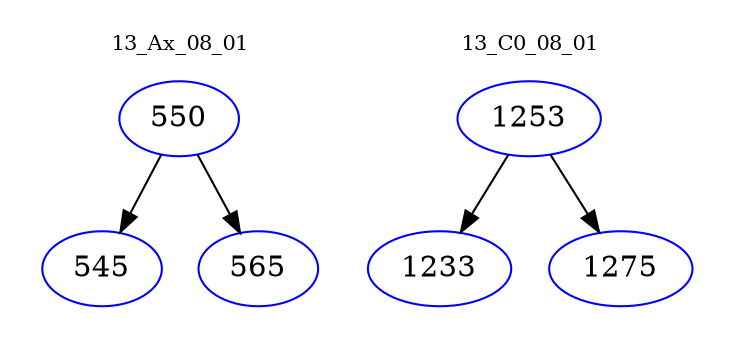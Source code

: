 digraph{
subgraph cluster_0 {
color = white
label = "13_Ax_08_01";
fontsize=10;
T0_550 [label="550", color="blue"]
T0_550 -> T0_545 [color="black"]
T0_545 [label="545", color="blue"]
T0_550 -> T0_565 [color="black"]
T0_565 [label="565", color="blue"]
}
subgraph cluster_1 {
color = white
label = "13_C0_08_01";
fontsize=10;
T1_1253 [label="1253", color="blue"]
T1_1253 -> T1_1233 [color="black"]
T1_1233 [label="1233", color="blue"]
T1_1253 -> T1_1275 [color="black"]
T1_1275 [label="1275", color="blue"]
}
}
